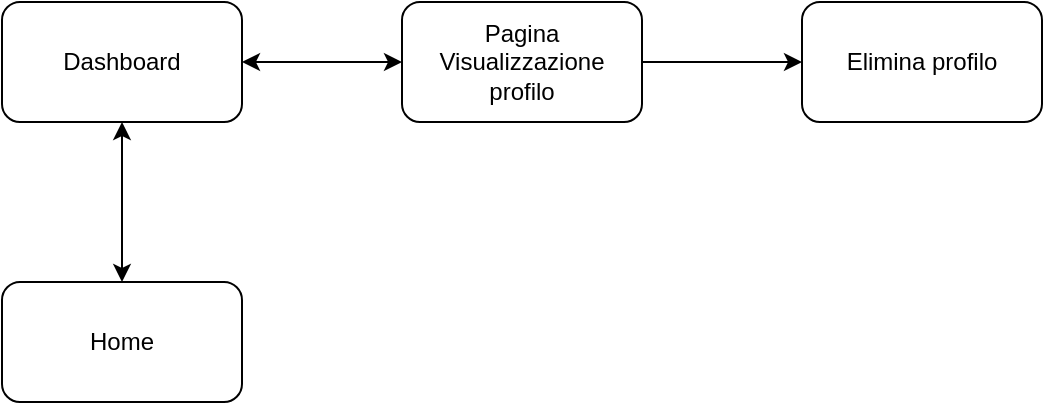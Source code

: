 <mxfile version="13.9.9" type="device"><diagram id="BOhLPvf3C6RuJi-qORHt" name="Pagina-1"><mxGraphModel dx="1086" dy="806" grid="1" gridSize="10" guides="1" tooltips="1" connect="1" arrows="1" fold="1" page="1" pageScale="1" pageWidth="827" pageHeight="1169" math="0" shadow="0"><root><mxCell id="0"/><mxCell id="1" parent="0"/><mxCell id="3sYuy4cCXxGcHRygzoOR-1" value="Home" style="rounded=1;whiteSpace=wrap;html=1;" parent="1" vertex="1"><mxGeometry x="350" y="380" width="120" height="60" as="geometry"/></mxCell><mxCell id="3sYuy4cCXxGcHRygzoOR-2" value="Dashboard" style="whiteSpace=wrap;html=1;rounded=1;" parent="1" vertex="1"><mxGeometry x="350" y="240" width="120" height="60" as="geometry"/></mxCell><mxCell id="3sYuy4cCXxGcHRygzoOR-4" value="" style="endArrow=classic;startArrow=classic;html=1;entryX=0.5;entryY=1;entryDx=0;entryDy=0;exitX=0.5;exitY=0;exitDx=0;exitDy=0;" parent="1" source="3sYuy4cCXxGcHRygzoOR-1" target="3sYuy4cCXxGcHRygzoOR-2" edge="1"><mxGeometry width="50" height="50" relative="1" as="geometry"><mxPoint x="400" y="380" as="sourcePoint"/><mxPoint x="450" y="330" as="targetPoint"/></mxGeometry></mxCell><mxCell id="nfkgqG-rKh3PR94pDD3N-2" value="" style="edgeStyle=orthogonalEdgeStyle;rounded=0;orthogonalLoop=1;jettySize=auto;html=1;" edge="1" parent="1" source="3sYuy4cCXxGcHRygzoOR-5" target="nfkgqG-rKh3PR94pDD3N-1"><mxGeometry relative="1" as="geometry"/></mxCell><mxCell id="3sYuy4cCXxGcHRygzoOR-5" value="Pagina Visualizzazione profilo" style="whiteSpace=wrap;html=1;rounded=1;" parent="1" vertex="1"><mxGeometry x="550" y="240" width="120" height="60" as="geometry"/></mxCell><mxCell id="3sYuy4cCXxGcHRygzoOR-7" value="" style="endArrow=classic;startArrow=classic;html=1;entryX=0;entryY=0.5;entryDx=0;entryDy=0;exitX=1;exitY=0.5;exitDx=0;exitDy=0;" parent="1" source="3sYuy4cCXxGcHRygzoOR-2" target="3sYuy4cCXxGcHRygzoOR-5" edge="1"><mxGeometry width="50" height="50" relative="1" as="geometry"><mxPoint x="390" y="440" as="sourcePoint"/><mxPoint x="540" y="280" as="targetPoint"/></mxGeometry></mxCell><mxCell id="nfkgqG-rKh3PR94pDD3N-1" value="Elimina profilo" style="whiteSpace=wrap;html=1;rounded=1;" vertex="1" parent="1"><mxGeometry x="750" y="240" width="120" height="60" as="geometry"/></mxCell></root></mxGraphModel></diagram></mxfile>